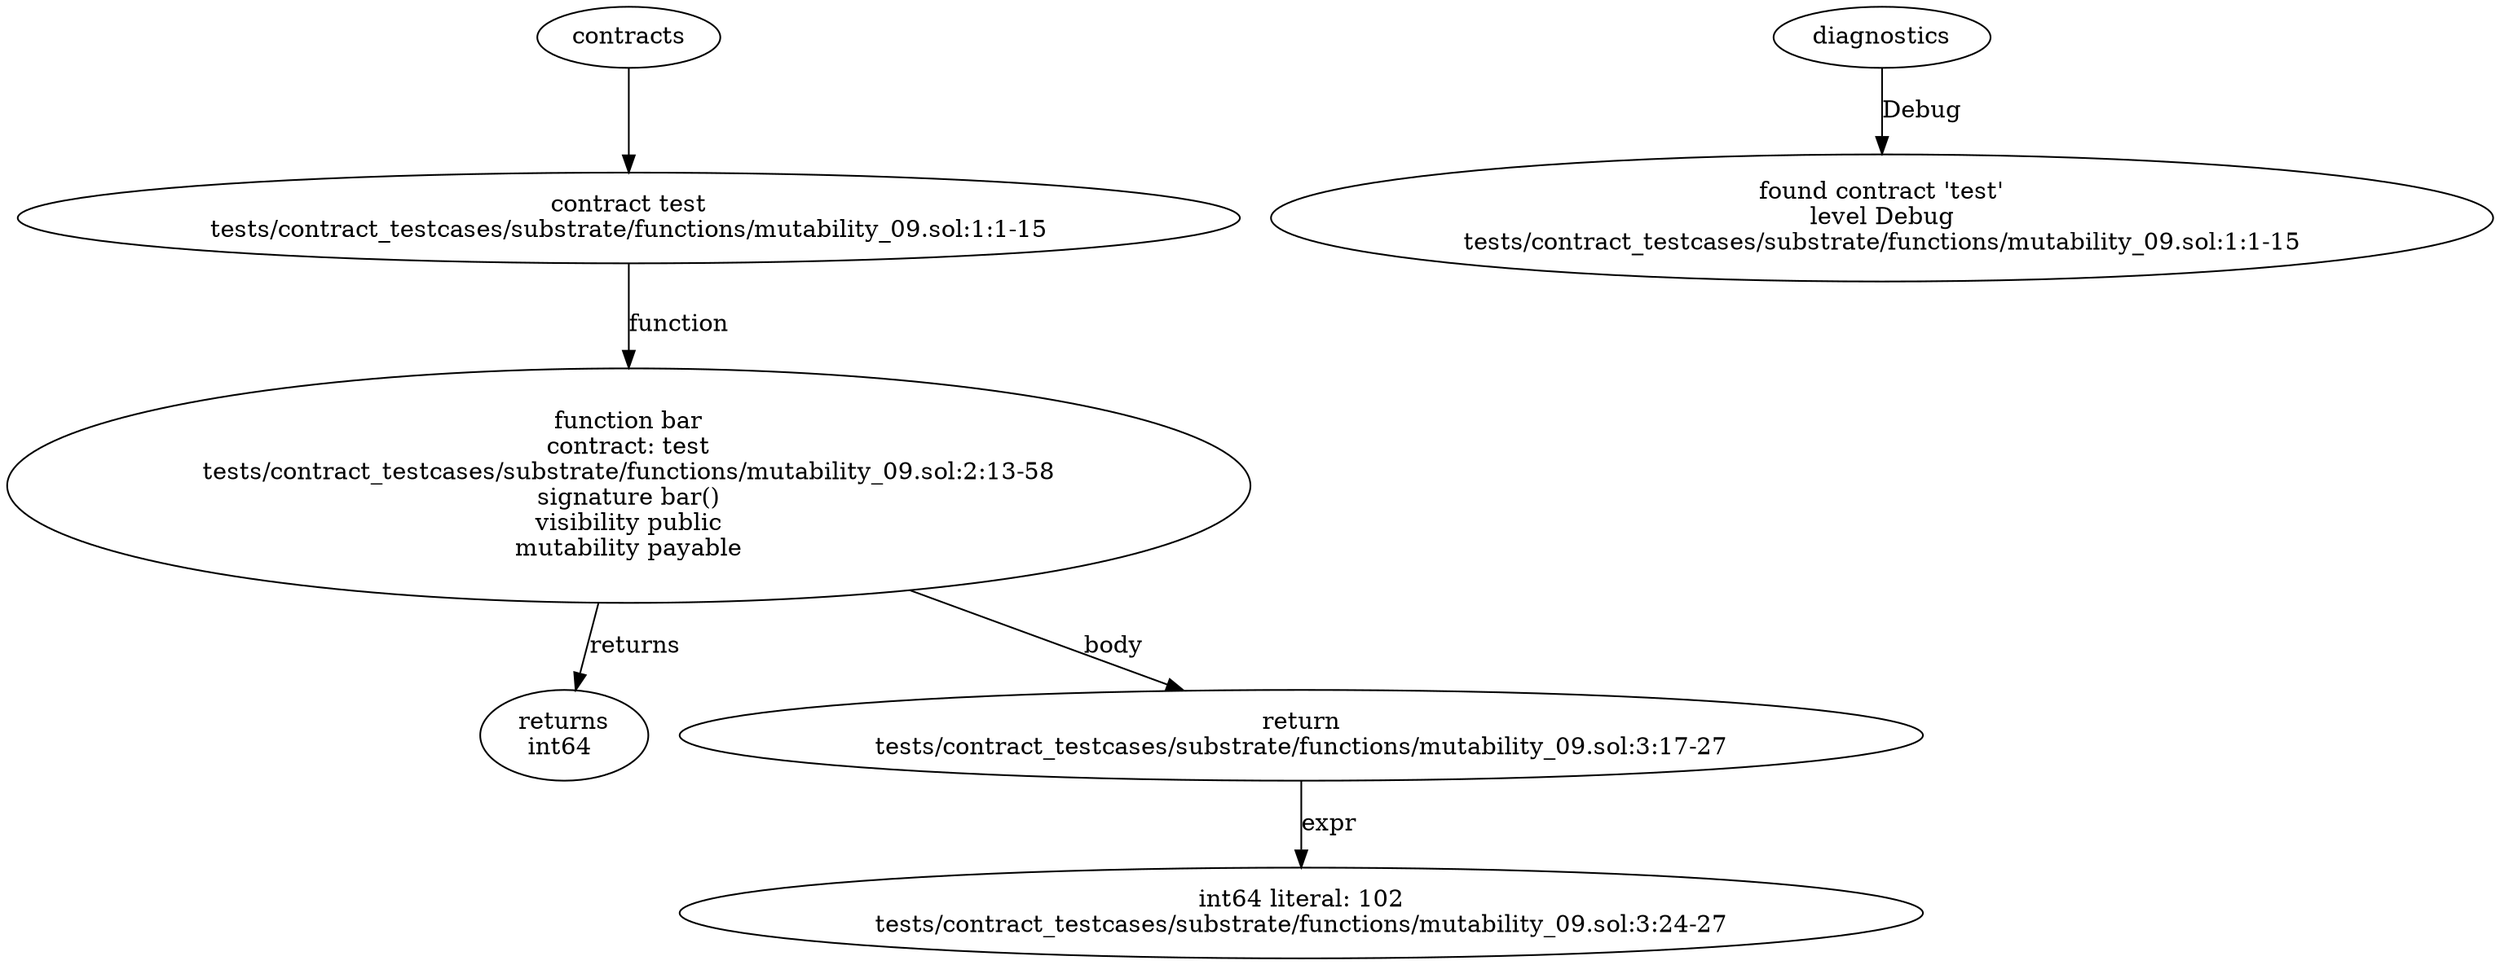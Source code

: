 strict digraph "tests/contract_testcases/substrate/functions/mutability_09.sol" {
	contract [label="contract test\ntests/contract_testcases/substrate/functions/mutability_09.sol:1:1-15"]
	bar [label="function bar\ncontract: test\ntests/contract_testcases/substrate/functions/mutability_09.sol:2:13-58\nsignature bar()\nvisibility public\nmutability payable"]
	returns [label="returns\nint64 "]
	return [label="return\ntests/contract_testcases/substrate/functions/mutability_09.sol:3:17-27"]
	number_literal [label="int64 literal: 102\ntests/contract_testcases/substrate/functions/mutability_09.sol:3:24-27"]
	diagnostic [label="found contract 'test'\nlevel Debug\ntests/contract_testcases/substrate/functions/mutability_09.sol:1:1-15"]
	contracts -> contract
	contract -> bar [label="function"]
	bar -> returns [label="returns"]
	bar -> return [label="body"]
	return -> number_literal [label="expr"]
	diagnostics -> diagnostic [label="Debug"]
}
